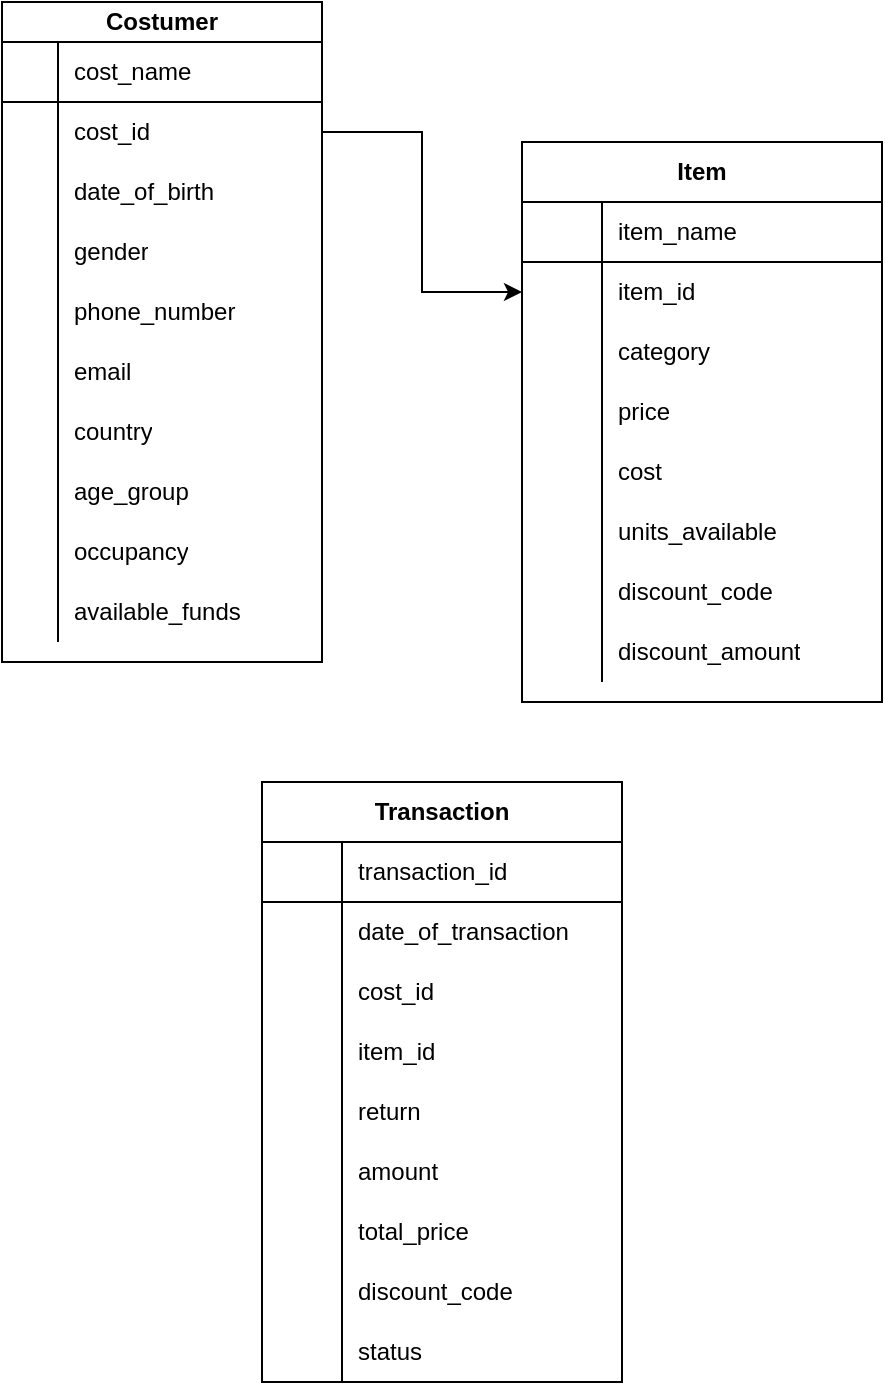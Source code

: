<mxfile version="14.4.3" type="github">
  <diagram id="C5RBs43oDa-KdzZeNtuy" name="Page-1">
    <mxGraphModel dx="723" dy="406" grid="1" gridSize="10" guides="1" tooltips="1" connect="1" arrows="1" fold="1" page="1" pageScale="1" pageWidth="827" pageHeight="1169" math="0" shadow="0">
      <root>
        <mxCell id="WIyWlLk6GJQsqaUBKTNV-0" />
        <mxCell id="WIyWlLk6GJQsqaUBKTNV-1" parent="WIyWlLk6GJQsqaUBKTNV-0" />
        <mxCell id="gcIj5Uc6wEE0DNO7ib5h-1" value="Costumer" style="shape=table;html=1;whiteSpace=wrap;startSize=20;container=1;collapsible=0;childLayout=tableLayout;fixedRows=1;rowLines=0;fontStyle=1;align=center;" vertex="1" parent="WIyWlLk6GJQsqaUBKTNV-1">
          <mxGeometry x="150" y="50" width="160" height="330" as="geometry" />
        </mxCell>
        <mxCell id="gcIj5Uc6wEE0DNO7ib5h-2" value="" style="shape=partialRectangle;html=1;whiteSpace=wrap;collapsible=0;dropTarget=0;pointerEvents=0;fillColor=none;top=0;left=0;bottom=1;right=0;points=[[0,0.5],[1,0.5]];portConstraint=eastwest;" vertex="1" parent="gcIj5Uc6wEE0DNO7ib5h-1">
          <mxGeometry y="20" width="160" height="30" as="geometry" />
        </mxCell>
        <mxCell id="gcIj5Uc6wEE0DNO7ib5h-3" value="" style="shape=partialRectangle;html=1;whiteSpace=wrap;connectable=0;fillColor=none;top=0;left=0;bottom=0;right=0;overflow=hidden;" vertex="1" parent="gcIj5Uc6wEE0DNO7ib5h-2">
          <mxGeometry width="28" height="30" as="geometry" />
        </mxCell>
        <mxCell id="gcIj5Uc6wEE0DNO7ib5h-4" value="cost_name" style="shape=partialRectangle;html=1;whiteSpace=wrap;connectable=0;fillColor=none;top=0;left=0;bottom=0;right=0;align=left;spacingLeft=6;overflow=hidden;" vertex="1" parent="gcIj5Uc6wEE0DNO7ib5h-2">
          <mxGeometry x="28" width="132" height="30" as="geometry" />
        </mxCell>
        <mxCell id="gcIj5Uc6wEE0DNO7ib5h-5" value="" style="shape=partialRectangle;html=1;whiteSpace=wrap;collapsible=0;dropTarget=0;pointerEvents=0;fillColor=none;top=0;left=0;bottom=0;right=0;points=[[0,0.5],[1,0.5]];portConstraint=eastwest;" vertex="1" parent="gcIj5Uc6wEE0DNO7ib5h-1">
          <mxGeometry y="50" width="160" height="30" as="geometry" />
        </mxCell>
        <mxCell id="gcIj5Uc6wEE0DNO7ib5h-6" value="" style="shape=partialRectangle;html=1;whiteSpace=wrap;connectable=0;fillColor=none;top=0;left=0;bottom=0;right=0;overflow=hidden;" vertex="1" parent="gcIj5Uc6wEE0DNO7ib5h-5">
          <mxGeometry width="28" height="30" as="geometry" />
        </mxCell>
        <mxCell id="gcIj5Uc6wEE0DNO7ib5h-7" value="cost_id" style="shape=partialRectangle;html=1;whiteSpace=wrap;connectable=0;fillColor=none;top=0;left=0;bottom=0;right=0;align=left;spacingLeft=6;overflow=hidden;" vertex="1" parent="gcIj5Uc6wEE0DNO7ib5h-5">
          <mxGeometry x="28" width="132" height="30" as="geometry" />
        </mxCell>
        <mxCell id="gcIj5Uc6wEE0DNO7ib5h-8" value="" style="shape=partialRectangle;html=1;whiteSpace=wrap;collapsible=0;dropTarget=0;pointerEvents=0;fillColor=none;top=0;left=0;bottom=0;right=0;points=[[0,0.5],[1,0.5]];portConstraint=eastwest;" vertex="1" parent="gcIj5Uc6wEE0DNO7ib5h-1">
          <mxGeometry y="80" width="160" height="30" as="geometry" />
        </mxCell>
        <mxCell id="gcIj5Uc6wEE0DNO7ib5h-9" value="" style="shape=partialRectangle;html=1;whiteSpace=wrap;connectable=0;fillColor=none;top=0;left=0;bottom=0;right=0;overflow=hidden;" vertex="1" parent="gcIj5Uc6wEE0DNO7ib5h-8">
          <mxGeometry width="28" height="30" as="geometry" />
        </mxCell>
        <mxCell id="gcIj5Uc6wEE0DNO7ib5h-10" value="date_of_birth" style="shape=partialRectangle;html=1;whiteSpace=wrap;connectable=0;fillColor=none;top=0;left=0;bottom=0;right=0;align=left;spacingLeft=6;overflow=hidden;" vertex="1" parent="gcIj5Uc6wEE0DNO7ib5h-8">
          <mxGeometry x="28" width="132" height="30" as="geometry" />
        </mxCell>
        <mxCell id="gcIj5Uc6wEE0DNO7ib5h-29" value="" style="shape=partialRectangle;html=1;whiteSpace=wrap;collapsible=0;dropTarget=0;pointerEvents=0;fillColor=none;top=0;left=0;bottom=0;right=0;points=[[0,0.5],[1,0.5]];portConstraint=eastwest;" vertex="1" parent="gcIj5Uc6wEE0DNO7ib5h-1">
          <mxGeometry y="110" width="160" height="30" as="geometry" />
        </mxCell>
        <mxCell id="gcIj5Uc6wEE0DNO7ib5h-30" value="" style="shape=partialRectangle;html=1;whiteSpace=wrap;connectable=0;fillColor=none;top=0;left=0;bottom=0;right=0;overflow=hidden;" vertex="1" parent="gcIj5Uc6wEE0DNO7ib5h-29">
          <mxGeometry width="28" height="30" as="geometry" />
        </mxCell>
        <mxCell id="gcIj5Uc6wEE0DNO7ib5h-31" value="gender" style="shape=partialRectangle;html=1;whiteSpace=wrap;connectable=0;fillColor=none;top=0;left=0;bottom=0;right=0;align=left;spacingLeft=6;overflow=hidden;" vertex="1" parent="gcIj5Uc6wEE0DNO7ib5h-29">
          <mxGeometry x="28" width="132" height="30" as="geometry" />
        </mxCell>
        <mxCell id="gcIj5Uc6wEE0DNO7ib5h-32" value="" style="shape=partialRectangle;html=1;whiteSpace=wrap;collapsible=0;dropTarget=0;pointerEvents=0;fillColor=none;top=0;left=0;bottom=0;right=0;points=[[0,0.5],[1,0.5]];portConstraint=eastwest;" vertex="1" parent="gcIj5Uc6wEE0DNO7ib5h-1">
          <mxGeometry y="140" width="160" height="30" as="geometry" />
        </mxCell>
        <mxCell id="gcIj5Uc6wEE0DNO7ib5h-33" value="" style="shape=partialRectangle;html=1;whiteSpace=wrap;connectable=0;fillColor=none;top=0;left=0;bottom=0;right=0;overflow=hidden;" vertex="1" parent="gcIj5Uc6wEE0DNO7ib5h-32">
          <mxGeometry width="28" height="30" as="geometry" />
        </mxCell>
        <mxCell id="gcIj5Uc6wEE0DNO7ib5h-34" value="phone_number" style="shape=partialRectangle;html=1;whiteSpace=wrap;connectable=0;fillColor=none;top=0;left=0;bottom=0;right=0;align=left;spacingLeft=6;overflow=hidden;" vertex="1" parent="gcIj5Uc6wEE0DNO7ib5h-32">
          <mxGeometry x="28" width="132" height="30" as="geometry" />
        </mxCell>
        <mxCell id="gcIj5Uc6wEE0DNO7ib5h-35" value="" style="shape=partialRectangle;html=1;whiteSpace=wrap;collapsible=0;dropTarget=0;pointerEvents=0;fillColor=none;top=0;left=0;bottom=0;right=0;points=[[0,0.5],[1,0.5]];portConstraint=eastwest;" vertex="1" parent="gcIj5Uc6wEE0DNO7ib5h-1">
          <mxGeometry y="170" width="160" height="30" as="geometry" />
        </mxCell>
        <mxCell id="gcIj5Uc6wEE0DNO7ib5h-36" value="" style="shape=partialRectangle;html=1;whiteSpace=wrap;connectable=0;fillColor=none;top=0;left=0;bottom=0;right=0;overflow=hidden;" vertex="1" parent="gcIj5Uc6wEE0DNO7ib5h-35">
          <mxGeometry width="28" height="30" as="geometry" />
        </mxCell>
        <mxCell id="gcIj5Uc6wEE0DNO7ib5h-37" value="email" style="shape=partialRectangle;html=1;whiteSpace=wrap;connectable=0;fillColor=none;top=0;left=0;bottom=0;right=0;align=left;spacingLeft=6;overflow=hidden;" vertex="1" parent="gcIj5Uc6wEE0DNO7ib5h-35">
          <mxGeometry x="28" width="132" height="30" as="geometry" />
        </mxCell>
        <mxCell id="gcIj5Uc6wEE0DNO7ib5h-38" value="" style="shape=partialRectangle;html=1;whiteSpace=wrap;collapsible=0;dropTarget=0;pointerEvents=0;fillColor=none;top=0;left=0;bottom=0;right=0;points=[[0,0.5],[1,0.5]];portConstraint=eastwest;" vertex="1" parent="gcIj5Uc6wEE0DNO7ib5h-1">
          <mxGeometry y="200" width="160" height="30" as="geometry" />
        </mxCell>
        <mxCell id="gcIj5Uc6wEE0DNO7ib5h-39" value="" style="shape=partialRectangle;html=1;whiteSpace=wrap;connectable=0;fillColor=none;top=0;left=0;bottom=0;right=0;overflow=hidden;" vertex="1" parent="gcIj5Uc6wEE0DNO7ib5h-38">
          <mxGeometry width="28" height="30" as="geometry" />
        </mxCell>
        <mxCell id="gcIj5Uc6wEE0DNO7ib5h-40" value="country" style="shape=partialRectangle;html=1;whiteSpace=wrap;connectable=0;fillColor=none;top=0;left=0;bottom=0;right=0;align=left;spacingLeft=6;overflow=hidden;" vertex="1" parent="gcIj5Uc6wEE0DNO7ib5h-38">
          <mxGeometry x="28" width="132" height="30" as="geometry" />
        </mxCell>
        <mxCell id="gcIj5Uc6wEE0DNO7ib5h-41" value="" style="shape=partialRectangle;html=1;whiteSpace=wrap;collapsible=0;dropTarget=0;pointerEvents=0;fillColor=none;top=0;left=0;bottom=0;right=0;points=[[0,0.5],[1,0.5]];portConstraint=eastwest;" vertex="1" parent="gcIj5Uc6wEE0DNO7ib5h-1">
          <mxGeometry y="230" width="160" height="30" as="geometry" />
        </mxCell>
        <mxCell id="gcIj5Uc6wEE0DNO7ib5h-42" value="" style="shape=partialRectangle;html=1;whiteSpace=wrap;connectable=0;fillColor=none;top=0;left=0;bottom=0;right=0;overflow=hidden;" vertex="1" parent="gcIj5Uc6wEE0DNO7ib5h-41">
          <mxGeometry width="28" height="30" as="geometry" />
        </mxCell>
        <mxCell id="gcIj5Uc6wEE0DNO7ib5h-43" value="age_group" style="shape=partialRectangle;html=1;whiteSpace=wrap;connectable=0;fillColor=none;top=0;left=0;bottom=0;right=0;align=left;spacingLeft=6;overflow=hidden;" vertex="1" parent="gcIj5Uc6wEE0DNO7ib5h-41">
          <mxGeometry x="28" width="132" height="30" as="geometry" />
        </mxCell>
        <mxCell id="gcIj5Uc6wEE0DNO7ib5h-69" value="" style="shape=partialRectangle;html=1;whiteSpace=wrap;collapsible=0;dropTarget=0;pointerEvents=0;fillColor=none;top=0;left=0;bottom=0;right=0;points=[[0,0.5],[1,0.5]];portConstraint=eastwest;" vertex="1" parent="gcIj5Uc6wEE0DNO7ib5h-1">
          <mxGeometry y="260" width="160" height="30" as="geometry" />
        </mxCell>
        <mxCell id="gcIj5Uc6wEE0DNO7ib5h-70" value="" style="shape=partialRectangle;html=1;whiteSpace=wrap;connectable=0;fillColor=none;top=0;left=0;bottom=0;right=0;overflow=hidden;" vertex="1" parent="gcIj5Uc6wEE0DNO7ib5h-69">
          <mxGeometry width="28" height="30" as="geometry" />
        </mxCell>
        <mxCell id="gcIj5Uc6wEE0DNO7ib5h-71" value="occupancy" style="shape=partialRectangle;html=1;whiteSpace=wrap;connectable=0;fillColor=none;top=0;left=0;bottom=0;right=0;align=left;spacingLeft=6;overflow=hidden;" vertex="1" parent="gcIj5Uc6wEE0DNO7ib5h-69">
          <mxGeometry x="28" width="132" height="30" as="geometry" />
        </mxCell>
        <mxCell id="gcIj5Uc6wEE0DNO7ib5h-72" value="" style="shape=partialRectangle;html=1;whiteSpace=wrap;collapsible=0;dropTarget=0;pointerEvents=0;fillColor=none;top=0;left=0;bottom=0;right=0;points=[[0,0.5],[1,0.5]];portConstraint=eastwest;" vertex="1" parent="gcIj5Uc6wEE0DNO7ib5h-1">
          <mxGeometry y="290" width="160" height="30" as="geometry" />
        </mxCell>
        <mxCell id="gcIj5Uc6wEE0DNO7ib5h-73" value="" style="shape=partialRectangle;html=1;whiteSpace=wrap;connectable=0;fillColor=none;top=0;left=0;bottom=0;right=0;overflow=hidden;" vertex="1" parent="gcIj5Uc6wEE0DNO7ib5h-72">
          <mxGeometry width="28" height="30" as="geometry" />
        </mxCell>
        <mxCell id="gcIj5Uc6wEE0DNO7ib5h-74" value="available_funds" style="shape=partialRectangle;html=1;whiteSpace=wrap;connectable=0;fillColor=none;top=0;left=0;bottom=0;right=0;align=left;spacingLeft=6;overflow=hidden;" vertex="1" parent="gcIj5Uc6wEE0DNO7ib5h-72">
          <mxGeometry x="28" width="132" height="30" as="geometry" />
        </mxCell>
        <mxCell id="gcIj5Uc6wEE0DNO7ib5h-84" value="Item" style="shape=table;html=1;whiteSpace=wrap;startSize=30;container=1;collapsible=0;childLayout=tableLayout;fixedRows=1;rowLines=0;fontStyle=1;align=center;" vertex="1" parent="WIyWlLk6GJQsqaUBKTNV-1">
          <mxGeometry x="410" y="120" width="180" height="280" as="geometry" />
        </mxCell>
        <mxCell id="gcIj5Uc6wEE0DNO7ib5h-85" value="" style="shape=partialRectangle;html=1;whiteSpace=wrap;collapsible=0;dropTarget=0;pointerEvents=0;fillColor=none;top=0;left=0;bottom=1;right=0;points=[[0,0.5],[1,0.5]];portConstraint=eastwest;" vertex="1" parent="gcIj5Uc6wEE0DNO7ib5h-84">
          <mxGeometry y="30" width="180" height="30" as="geometry" />
        </mxCell>
        <mxCell id="gcIj5Uc6wEE0DNO7ib5h-86" value="" style="shape=partialRectangle;html=1;whiteSpace=wrap;connectable=0;fillColor=none;top=0;left=0;bottom=0;right=0;overflow=hidden;" vertex="1" parent="gcIj5Uc6wEE0DNO7ib5h-85">
          <mxGeometry width="40" height="30" as="geometry" />
        </mxCell>
        <mxCell id="gcIj5Uc6wEE0DNO7ib5h-87" value="item_name" style="shape=partialRectangle;html=1;whiteSpace=wrap;connectable=0;fillColor=none;top=0;left=0;bottom=0;right=0;align=left;spacingLeft=6;overflow=hidden;" vertex="1" parent="gcIj5Uc6wEE0DNO7ib5h-85">
          <mxGeometry x="40" width="140" height="30" as="geometry" />
        </mxCell>
        <mxCell id="gcIj5Uc6wEE0DNO7ib5h-88" value="" style="shape=partialRectangle;html=1;whiteSpace=wrap;collapsible=0;dropTarget=0;pointerEvents=0;fillColor=none;top=0;left=0;bottom=0;right=0;points=[[0,0.5],[1,0.5]];portConstraint=eastwest;" vertex="1" parent="gcIj5Uc6wEE0DNO7ib5h-84">
          <mxGeometry y="60" width="180" height="30" as="geometry" />
        </mxCell>
        <mxCell id="gcIj5Uc6wEE0DNO7ib5h-89" value="" style="shape=partialRectangle;html=1;whiteSpace=wrap;connectable=0;fillColor=none;top=0;left=0;bottom=0;right=0;overflow=hidden;" vertex="1" parent="gcIj5Uc6wEE0DNO7ib5h-88">
          <mxGeometry width="40" height="30" as="geometry" />
        </mxCell>
        <mxCell id="gcIj5Uc6wEE0DNO7ib5h-90" value="item_id" style="shape=partialRectangle;html=1;whiteSpace=wrap;connectable=0;fillColor=none;top=0;left=0;bottom=0;right=0;align=left;spacingLeft=6;overflow=hidden;" vertex="1" parent="gcIj5Uc6wEE0DNO7ib5h-88">
          <mxGeometry x="40" width="140" height="30" as="geometry" />
        </mxCell>
        <mxCell id="gcIj5Uc6wEE0DNO7ib5h-91" value="" style="shape=partialRectangle;html=1;whiteSpace=wrap;collapsible=0;dropTarget=0;pointerEvents=0;fillColor=none;top=0;left=0;bottom=0;right=0;points=[[0,0.5],[1,0.5]];portConstraint=eastwest;" vertex="1" parent="gcIj5Uc6wEE0DNO7ib5h-84">
          <mxGeometry y="90" width="180" height="30" as="geometry" />
        </mxCell>
        <mxCell id="gcIj5Uc6wEE0DNO7ib5h-92" value="" style="shape=partialRectangle;html=1;whiteSpace=wrap;connectable=0;fillColor=none;top=0;left=0;bottom=0;right=0;overflow=hidden;" vertex="1" parent="gcIj5Uc6wEE0DNO7ib5h-91">
          <mxGeometry width="40" height="30" as="geometry" />
        </mxCell>
        <mxCell id="gcIj5Uc6wEE0DNO7ib5h-93" value="category" style="shape=partialRectangle;html=1;whiteSpace=wrap;connectable=0;fillColor=none;top=0;left=0;bottom=0;right=0;align=left;spacingLeft=6;overflow=hidden;" vertex="1" parent="gcIj5Uc6wEE0DNO7ib5h-91">
          <mxGeometry x="40" width="140" height="30" as="geometry" />
        </mxCell>
        <mxCell id="gcIj5Uc6wEE0DNO7ib5h-94" value="" style="shape=partialRectangle;html=1;whiteSpace=wrap;collapsible=0;dropTarget=0;pointerEvents=0;fillColor=none;top=0;left=0;bottom=0;right=0;points=[[0,0.5],[1,0.5]];portConstraint=eastwest;" vertex="1" parent="gcIj5Uc6wEE0DNO7ib5h-84">
          <mxGeometry y="120" width="180" height="30" as="geometry" />
        </mxCell>
        <mxCell id="gcIj5Uc6wEE0DNO7ib5h-95" value="" style="shape=partialRectangle;html=1;whiteSpace=wrap;connectable=0;fillColor=none;top=0;left=0;bottom=0;right=0;overflow=hidden;" vertex="1" parent="gcIj5Uc6wEE0DNO7ib5h-94">
          <mxGeometry width="40" height="30" as="geometry" />
        </mxCell>
        <mxCell id="gcIj5Uc6wEE0DNO7ib5h-96" value="price" style="shape=partialRectangle;html=1;whiteSpace=wrap;connectable=0;fillColor=none;top=0;left=0;bottom=0;right=0;align=left;spacingLeft=6;overflow=hidden;" vertex="1" parent="gcIj5Uc6wEE0DNO7ib5h-94">
          <mxGeometry x="40" width="140" height="30" as="geometry" />
        </mxCell>
        <mxCell id="gcIj5Uc6wEE0DNO7ib5h-97" value="" style="shape=partialRectangle;html=1;whiteSpace=wrap;collapsible=0;dropTarget=0;pointerEvents=0;fillColor=none;top=0;left=0;bottom=0;right=0;points=[[0,0.5],[1,0.5]];portConstraint=eastwest;" vertex="1" parent="gcIj5Uc6wEE0DNO7ib5h-84">
          <mxGeometry y="150" width="180" height="30" as="geometry" />
        </mxCell>
        <mxCell id="gcIj5Uc6wEE0DNO7ib5h-98" value="" style="shape=partialRectangle;html=1;whiteSpace=wrap;connectable=0;fillColor=none;top=0;left=0;bottom=0;right=0;overflow=hidden;" vertex="1" parent="gcIj5Uc6wEE0DNO7ib5h-97">
          <mxGeometry width="40" height="30" as="geometry" />
        </mxCell>
        <mxCell id="gcIj5Uc6wEE0DNO7ib5h-99" value="cost" style="shape=partialRectangle;html=1;whiteSpace=wrap;connectable=0;fillColor=none;top=0;left=0;bottom=0;right=0;align=left;spacingLeft=6;overflow=hidden;" vertex="1" parent="gcIj5Uc6wEE0DNO7ib5h-97">
          <mxGeometry x="40" width="140" height="30" as="geometry" />
        </mxCell>
        <mxCell id="gcIj5Uc6wEE0DNO7ib5h-100" value="" style="shape=partialRectangle;html=1;whiteSpace=wrap;collapsible=0;dropTarget=0;pointerEvents=0;fillColor=none;top=0;left=0;bottom=0;right=0;points=[[0,0.5],[1,0.5]];portConstraint=eastwest;" vertex="1" parent="gcIj5Uc6wEE0DNO7ib5h-84">
          <mxGeometry y="180" width="180" height="30" as="geometry" />
        </mxCell>
        <mxCell id="gcIj5Uc6wEE0DNO7ib5h-101" value="" style="shape=partialRectangle;html=1;whiteSpace=wrap;connectable=0;fillColor=none;top=0;left=0;bottom=0;right=0;overflow=hidden;" vertex="1" parent="gcIj5Uc6wEE0DNO7ib5h-100">
          <mxGeometry width="40" height="30" as="geometry" />
        </mxCell>
        <mxCell id="gcIj5Uc6wEE0DNO7ib5h-102" value="units_available" style="shape=partialRectangle;html=1;whiteSpace=wrap;connectable=0;fillColor=none;top=0;left=0;bottom=0;right=0;align=left;spacingLeft=6;overflow=hidden;" vertex="1" parent="gcIj5Uc6wEE0DNO7ib5h-100">
          <mxGeometry x="40" width="140" height="30" as="geometry" />
        </mxCell>
        <mxCell id="gcIj5Uc6wEE0DNO7ib5h-103" value="" style="shape=partialRectangle;html=1;whiteSpace=wrap;collapsible=0;dropTarget=0;pointerEvents=0;fillColor=none;top=0;left=0;bottom=0;right=0;points=[[0,0.5],[1,0.5]];portConstraint=eastwest;" vertex="1" parent="gcIj5Uc6wEE0DNO7ib5h-84">
          <mxGeometry y="210" width="180" height="30" as="geometry" />
        </mxCell>
        <mxCell id="gcIj5Uc6wEE0DNO7ib5h-104" value="" style="shape=partialRectangle;html=1;whiteSpace=wrap;connectable=0;fillColor=none;top=0;left=0;bottom=0;right=0;overflow=hidden;" vertex="1" parent="gcIj5Uc6wEE0DNO7ib5h-103">
          <mxGeometry width="40" height="30" as="geometry" />
        </mxCell>
        <mxCell id="gcIj5Uc6wEE0DNO7ib5h-105" value="discount_code" style="shape=partialRectangle;html=1;whiteSpace=wrap;connectable=0;fillColor=none;top=0;left=0;bottom=0;right=0;align=left;spacingLeft=6;overflow=hidden;" vertex="1" parent="gcIj5Uc6wEE0DNO7ib5h-103">
          <mxGeometry x="40" width="140" height="30" as="geometry" />
        </mxCell>
        <mxCell id="gcIj5Uc6wEE0DNO7ib5h-106" value="" style="shape=partialRectangle;html=1;whiteSpace=wrap;collapsible=0;dropTarget=0;pointerEvents=0;fillColor=none;top=0;left=0;bottom=0;right=0;points=[[0,0.5],[1,0.5]];portConstraint=eastwest;" vertex="1" parent="gcIj5Uc6wEE0DNO7ib5h-84">
          <mxGeometry y="240" width="180" height="30" as="geometry" />
        </mxCell>
        <mxCell id="gcIj5Uc6wEE0DNO7ib5h-107" value="" style="shape=partialRectangle;html=1;whiteSpace=wrap;connectable=0;fillColor=none;top=0;left=0;bottom=0;right=0;overflow=hidden;" vertex="1" parent="gcIj5Uc6wEE0DNO7ib5h-106">
          <mxGeometry width="40" height="30" as="geometry" />
        </mxCell>
        <mxCell id="gcIj5Uc6wEE0DNO7ib5h-108" value="discount_amount" style="shape=partialRectangle;html=1;whiteSpace=wrap;connectable=0;fillColor=none;top=0;left=0;bottom=0;right=0;align=left;spacingLeft=6;overflow=hidden;" vertex="1" parent="gcIj5Uc6wEE0DNO7ib5h-106">
          <mxGeometry x="40" width="140" height="30" as="geometry" />
        </mxCell>
        <mxCell id="gcIj5Uc6wEE0DNO7ib5h-109" style="edgeStyle=orthogonalEdgeStyle;rounded=0;orthogonalLoop=1;jettySize=auto;html=1;exitX=1;exitY=0.5;exitDx=0;exitDy=0;" edge="1" parent="WIyWlLk6GJQsqaUBKTNV-1" source="gcIj5Uc6wEE0DNO7ib5h-5" target="gcIj5Uc6wEE0DNO7ib5h-88">
          <mxGeometry relative="1" as="geometry" />
        </mxCell>
        <mxCell id="gcIj5Uc6wEE0DNO7ib5h-110" value="Transaction" style="shape=table;html=1;whiteSpace=wrap;startSize=30;container=1;collapsible=0;childLayout=tableLayout;fixedRows=1;rowLines=0;fontStyle=1;align=center;" vertex="1" parent="WIyWlLk6GJQsqaUBKTNV-1">
          <mxGeometry x="280" y="440" width="180" height="300" as="geometry" />
        </mxCell>
        <mxCell id="gcIj5Uc6wEE0DNO7ib5h-111" value="" style="shape=partialRectangle;html=1;whiteSpace=wrap;collapsible=0;dropTarget=0;pointerEvents=0;fillColor=none;top=0;left=0;bottom=1;right=0;points=[[0,0.5],[1,0.5]];portConstraint=eastwest;" vertex="1" parent="gcIj5Uc6wEE0DNO7ib5h-110">
          <mxGeometry y="30" width="180" height="30" as="geometry" />
        </mxCell>
        <mxCell id="gcIj5Uc6wEE0DNO7ib5h-112" value="" style="shape=partialRectangle;html=1;whiteSpace=wrap;connectable=0;fillColor=none;top=0;left=0;bottom=0;right=0;overflow=hidden;" vertex="1" parent="gcIj5Uc6wEE0DNO7ib5h-111">
          <mxGeometry width="40" height="30" as="geometry" />
        </mxCell>
        <mxCell id="gcIj5Uc6wEE0DNO7ib5h-113" value="transaction_id" style="shape=partialRectangle;html=1;whiteSpace=wrap;connectable=0;fillColor=none;top=0;left=0;bottom=0;right=0;align=left;spacingLeft=6;overflow=hidden;" vertex="1" parent="gcIj5Uc6wEE0DNO7ib5h-111">
          <mxGeometry x="40" width="140" height="30" as="geometry" />
        </mxCell>
        <mxCell id="gcIj5Uc6wEE0DNO7ib5h-114" value="" style="shape=partialRectangle;html=1;whiteSpace=wrap;collapsible=0;dropTarget=0;pointerEvents=0;fillColor=none;top=0;left=0;bottom=0;right=0;points=[[0,0.5],[1,0.5]];portConstraint=eastwest;" vertex="1" parent="gcIj5Uc6wEE0DNO7ib5h-110">
          <mxGeometry y="60" width="180" height="30" as="geometry" />
        </mxCell>
        <mxCell id="gcIj5Uc6wEE0DNO7ib5h-115" value="" style="shape=partialRectangle;html=1;whiteSpace=wrap;connectable=0;fillColor=none;top=0;left=0;bottom=0;right=0;overflow=hidden;" vertex="1" parent="gcIj5Uc6wEE0DNO7ib5h-114">
          <mxGeometry width="40" height="30" as="geometry" />
        </mxCell>
        <mxCell id="gcIj5Uc6wEE0DNO7ib5h-116" value="date_of_transaction" style="shape=partialRectangle;html=1;whiteSpace=wrap;connectable=0;fillColor=none;top=0;left=0;bottom=0;right=0;align=left;spacingLeft=6;overflow=hidden;" vertex="1" parent="gcIj5Uc6wEE0DNO7ib5h-114">
          <mxGeometry x="40" width="140" height="30" as="geometry" />
        </mxCell>
        <mxCell id="gcIj5Uc6wEE0DNO7ib5h-117" value="" style="shape=partialRectangle;html=1;whiteSpace=wrap;collapsible=0;dropTarget=0;pointerEvents=0;fillColor=none;top=0;left=0;bottom=0;right=0;points=[[0,0.5],[1,0.5]];portConstraint=eastwest;" vertex="1" parent="gcIj5Uc6wEE0DNO7ib5h-110">
          <mxGeometry y="90" width="180" height="30" as="geometry" />
        </mxCell>
        <mxCell id="gcIj5Uc6wEE0DNO7ib5h-118" value="" style="shape=partialRectangle;html=1;whiteSpace=wrap;connectable=0;fillColor=none;top=0;left=0;bottom=0;right=0;overflow=hidden;" vertex="1" parent="gcIj5Uc6wEE0DNO7ib5h-117">
          <mxGeometry width="40" height="30" as="geometry" />
        </mxCell>
        <mxCell id="gcIj5Uc6wEE0DNO7ib5h-119" value="cost_id" style="shape=partialRectangle;html=1;whiteSpace=wrap;connectable=0;fillColor=none;top=0;left=0;bottom=0;right=0;align=left;spacingLeft=6;overflow=hidden;" vertex="1" parent="gcIj5Uc6wEE0DNO7ib5h-117">
          <mxGeometry x="40" width="140" height="30" as="geometry" />
        </mxCell>
        <mxCell id="gcIj5Uc6wEE0DNO7ib5h-120" value="" style="shape=partialRectangle;html=1;whiteSpace=wrap;collapsible=0;dropTarget=0;pointerEvents=0;fillColor=none;top=0;left=0;bottom=0;right=0;points=[[0,0.5],[1,0.5]];portConstraint=eastwest;" vertex="1" parent="gcIj5Uc6wEE0DNO7ib5h-110">
          <mxGeometry y="120" width="180" height="30" as="geometry" />
        </mxCell>
        <mxCell id="gcIj5Uc6wEE0DNO7ib5h-121" value="" style="shape=partialRectangle;html=1;whiteSpace=wrap;connectable=0;fillColor=none;top=0;left=0;bottom=0;right=0;overflow=hidden;" vertex="1" parent="gcIj5Uc6wEE0DNO7ib5h-120">
          <mxGeometry width="40" height="30" as="geometry" />
        </mxCell>
        <mxCell id="gcIj5Uc6wEE0DNO7ib5h-122" value="item_id" style="shape=partialRectangle;html=1;whiteSpace=wrap;connectable=0;fillColor=none;top=0;left=0;bottom=0;right=0;align=left;spacingLeft=6;overflow=hidden;" vertex="1" parent="gcIj5Uc6wEE0DNO7ib5h-120">
          <mxGeometry x="40" width="140" height="30" as="geometry" />
        </mxCell>
        <mxCell id="gcIj5Uc6wEE0DNO7ib5h-123" value="" style="shape=partialRectangle;html=1;whiteSpace=wrap;collapsible=0;dropTarget=0;pointerEvents=0;fillColor=none;top=0;left=0;bottom=0;right=0;points=[[0,0.5],[1,0.5]];portConstraint=eastwest;" vertex="1" parent="gcIj5Uc6wEE0DNO7ib5h-110">
          <mxGeometry y="150" width="180" height="30" as="geometry" />
        </mxCell>
        <mxCell id="gcIj5Uc6wEE0DNO7ib5h-124" value="" style="shape=partialRectangle;html=1;whiteSpace=wrap;connectable=0;fillColor=none;top=0;left=0;bottom=0;right=0;overflow=hidden;" vertex="1" parent="gcIj5Uc6wEE0DNO7ib5h-123">
          <mxGeometry width="40" height="30" as="geometry" />
        </mxCell>
        <mxCell id="gcIj5Uc6wEE0DNO7ib5h-125" value="return" style="shape=partialRectangle;html=1;whiteSpace=wrap;connectable=0;fillColor=none;top=0;left=0;bottom=0;right=0;align=left;spacingLeft=6;overflow=hidden;" vertex="1" parent="gcIj5Uc6wEE0DNO7ib5h-123">
          <mxGeometry x="40" width="140" height="30" as="geometry" />
        </mxCell>
        <mxCell id="gcIj5Uc6wEE0DNO7ib5h-126" value="" style="shape=partialRectangle;html=1;whiteSpace=wrap;collapsible=0;dropTarget=0;pointerEvents=0;fillColor=none;top=0;left=0;bottom=0;right=0;points=[[0,0.5],[1,0.5]];portConstraint=eastwest;" vertex="1" parent="gcIj5Uc6wEE0DNO7ib5h-110">
          <mxGeometry y="180" width="180" height="30" as="geometry" />
        </mxCell>
        <mxCell id="gcIj5Uc6wEE0DNO7ib5h-127" value="" style="shape=partialRectangle;html=1;whiteSpace=wrap;connectable=0;fillColor=none;top=0;left=0;bottom=0;right=0;overflow=hidden;" vertex="1" parent="gcIj5Uc6wEE0DNO7ib5h-126">
          <mxGeometry width="40" height="30" as="geometry" />
        </mxCell>
        <mxCell id="gcIj5Uc6wEE0DNO7ib5h-128" value="amount" style="shape=partialRectangle;html=1;whiteSpace=wrap;connectable=0;fillColor=none;top=0;left=0;bottom=0;right=0;align=left;spacingLeft=6;overflow=hidden;" vertex="1" parent="gcIj5Uc6wEE0DNO7ib5h-126">
          <mxGeometry x="40" width="140" height="30" as="geometry" />
        </mxCell>
        <mxCell id="gcIj5Uc6wEE0DNO7ib5h-129" value="" style="shape=partialRectangle;html=1;whiteSpace=wrap;collapsible=0;dropTarget=0;pointerEvents=0;fillColor=none;top=0;left=0;bottom=0;right=0;points=[[0,0.5],[1,0.5]];portConstraint=eastwest;" vertex="1" parent="gcIj5Uc6wEE0DNO7ib5h-110">
          <mxGeometry y="210" width="180" height="30" as="geometry" />
        </mxCell>
        <mxCell id="gcIj5Uc6wEE0DNO7ib5h-130" value="" style="shape=partialRectangle;html=1;whiteSpace=wrap;connectable=0;fillColor=none;top=0;left=0;bottom=0;right=0;overflow=hidden;" vertex="1" parent="gcIj5Uc6wEE0DNO7ib5h-129">
          <mxGeometry width="40" height="30" as="geometry" />
        </mxCell>
        <mxCell id="gcIj5Uc6wEE0DNO7ib5h-131" value="total_price" style="shape=partialRectangle;html=1;whiteSpace=wrap;connectable=0;fillColor=none;top=0;left=0;bottom=0;right=0;align=left;spacingLeft=6;overflow=hidden;" vertex="1" parent="gcIj5Uc6wEE0DNO7ib5h-129">
          <mxGeometry x="40" width="140" height="30" as="geometry" />
        </mxCell>
        <mxCell id="gcIj5Uc6wEE0DNO7ib5h-154" value="" style="shape=partialRectangle;html=1;whiteSpace=wrap;collapsible=0;dropTarget=0;pointerEvents=0;fillColor=none;top=0;left=0;bottom=0;right=0;points=[[0,0.5],[1,0.5]];portConstraint=eastwest;" vertex="1" parent="gcIj5Uc6wEE0DNO7ib5h-110">
          <mxGeometry y="240" width="180" height="30" as="geometry" />
        </mxCell>
        <mxCell id="gcIj5Uc6wEE0DNO7ib5h-155" value="" style="shape=partialRectangle;html=1;whiteSpace=wrap;connectable=0;fillColor=none;top=0;left=0;bottom=0;right=0;overflow=hidden;" vertex="1" parent="gcIj5Uc6wEE0DNO7ib5h-154">
          <mxGeometry width="40" height="30" as="geometry" />
        </mxCell>
        <mxCell id="gcIj5Uc6wEE0DNO7ib5h-156" value="discount_code" style="shape=partialRectangle;html=1;whiteSpace=wrap;connectable=0;fillColor=none;top=0;left=0;bottom=0;right=0;align=left;spacingLeft=6;overflow=hidden;" vertex="1" parent="gcIj5Uc6wEE0DNO7ib5h-154">
          <mxGeometry x="40" width="140" height="30" as="geometry" />
        </mxCell>
        <mxCell id="gcIj5Uc6wEE0DNO7ib5h-157" value="" style="shape=partialRectangle;html=1;whiteSpace=wrap;collapsible=0;dropTarget=0;pointerEvents=0;fillColor=none;top=0;left=0;bottom=0;right=0;points=[[0,0.5],[1,0.5]];portConstraint=eastwest;" vertex="1" parent="gcIj5Uc6wEE0DNO7ib5h-110">
          <mxGeometry y="270" width="180" height="30" as="geometry" />
        </mxCell>
        <mxCell id="gcIj5Uc6wEE0DNO7ib5h-158" value="" style="shape=partialRectangle;html=1;whiteSpace=wrap;connectable=0;fillColor=none;top=0;left=0;bottom=0;right=0;overflow=hidden;" vertex="1" parent="gcIj5Uc6wEE0DNO7ib5h-157">
          <mxGeometry width="40" height="30" as="geometry" />
        </mxCell>
        <mxCell id="gcIj5Uc6wEE0DNO7ib5h-159" value="status" style="shape=partialRectangle;html=1;whiteSpace=wrap;connectable=0;fillColor=none;top=0;left=0;bottom=0;right=0;align=left;spacingLeft=6;overflow=hidden;" vertex="1" parent="gcIj5Uc6wEE0DNO7ib5h-157">
          <mxGeometry x="40" width="140" height="30" as="geometry" />
        </mxCell>
      </root>
    </mxGraphModel>
  </diagram>
</mxfile>
